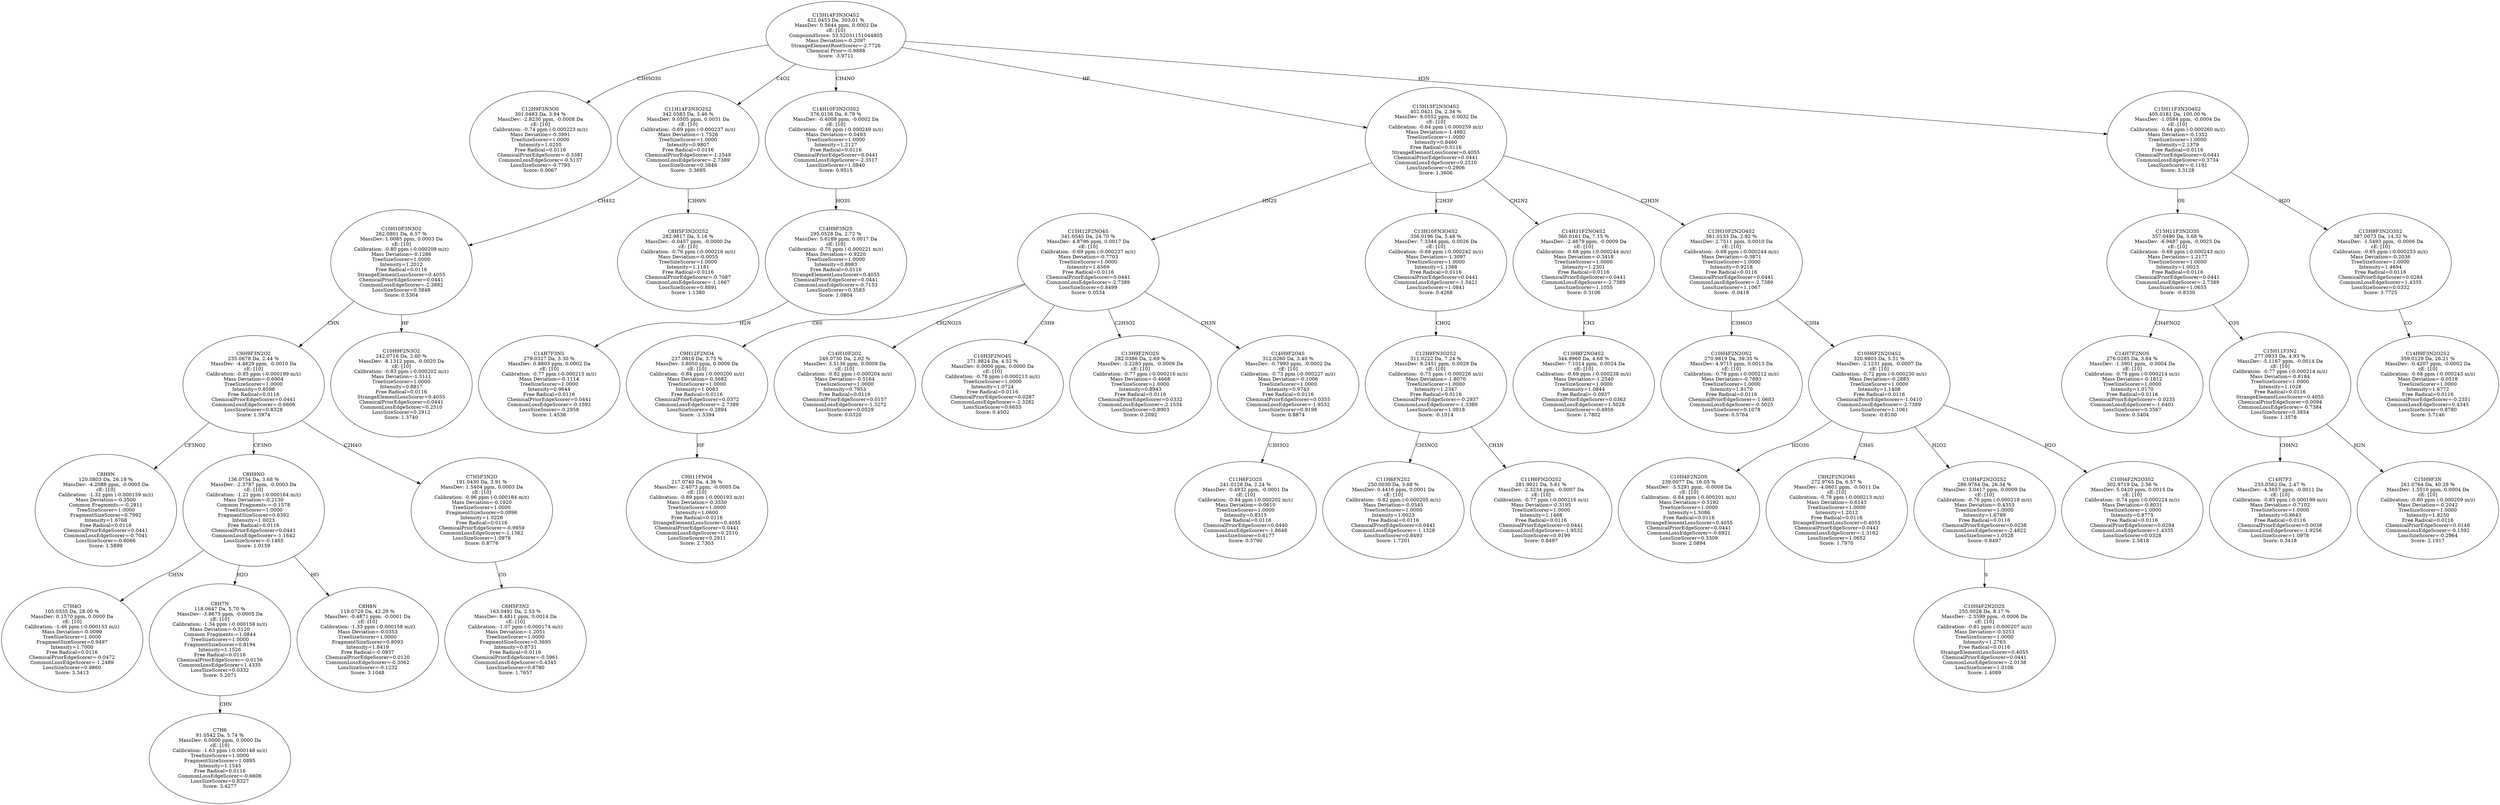 strict digraph {
v1 [label="C12H9F3N3OS\n301.0483 Da, 3.94 %\nMassDev: -2.8230 ppm, -0.0008 Da\ncE: [10]\nCalibration: -0.74 ppm (-0.000223 m/z)\nMass Deviation=-0.3991\nTreeSizeScorer=1.0000\nIntensity=1.0255\nFree Radical=0.0116\nChemicalPriorEdgeScorer=-0.3381\nCommonLossEdgeScorer=-0.5137\nLossSizeScorer=-0.7795\nScore: 0.0067"];
v2 [label="C8H9N\n120.0803 Da, 26.18 %\nMassDev: -4.2088 ppm, -0.0005 Da\ncE: [10]\nCalibration: -1.32 ppm (-0.000159 m/z)\nMass Deviation=-0.3500\nCommon Fragments:=-0.2811\nTreeSizeScorer=1.0000\nFragmentSizeScorer=0.7992\nIntensity=1.6768\nFree Radical=0.0116\nChemicalPriorEdgeScorer=0.0441\nCommonLossEdgeScorer=-0.7041\nLossSizeScorer=-0.6066\nScore: 1.5899"];
v3 [label="C7H4O\n105.0335 Da, 28.00 %\nMassDev: 0.1570 ppm, 0.0000 Da\ncE: [10]\nCalibration: -1.46 ppm (-0.000153 m/z)\nMass Deviation=-0.0099\nTreeSizeScorer=1.0000\nFragmentSizeScorer=0.9497\nIntensity=1.7000\nFree Radical=0.0116\nChemicalPriorEdgeScorer=-0.0472\nCommonLossEdgeScorer=-1.2489\nLossSizeScorer=0.9860\nScore: 3.3413"];
v4 [label="C7H6\n91.0542 Da, 5.74 %\nMassDev: 0.0000 ppm, 0.0000 Da\ncE: [10]\nCalibration: -1.63 ppm (-0.000148 m/z)\nTreeSizeScorer=1.0000\nFragmentSizeScorer=1.0895\nIntensity=1.1545\nFree Radical=0.0116\nCommonLossEdgeScorer=-0.6606\nLossSizeScorer=0.8327\nScore: 3.4277"];
v5 [label="C8H7N\n118.0647 Da, 5.70 %\nMassDev: -3.8675 ppm, -0.0005 Da\ncE: [10]\nCalibration: -1.34 ppm (-0.000158 m/z)\nMass Deviation=-0.3120\nCommon Fragments:=1.0844\nTreeSizeScorer=1.0000\nFragmentSizeScorer=0.8194\nIntensity=1.1526\nFree Radical=0.0116\nChemicalPriorEdgeScorer=-0.0156\nCommonLossEdgeScorer=1.4335\nLossSizeScorer=0.0332\nScore: 5.2071"];
v6 [label="C8H8N\n119.0729 Da, 42.29 %\nMassDev: -0.4871 ppm, -0.0001 Da\ncE: [10]\nCalibration: -1.33 ppm (-0.000158 m/z)\nMass Deviation=-0.0353\nTreeSizeScorer=1.0000\nFragmentSizeScorer=0.8093\nIntensity=1.8419\nFree Radical=-0.0937\nChemicalPriorEdgeScorer=0.0120\nCommonLossEdgeScorer=-0.3062\nLossSizeScorer=-0.1232\nScore: 3.1048"];
v7 [label="C8H9NO\n136.0754 Da, 3.68 %\nMassDev: -2.3787 ppm, -0.0003 Da\ncE: [10]\nCalibration: -1.21 ppm (-0.000164 m/z)\nMass Deviation=-0.2130\nCommon Fragments:=-0.1578\nTreeSizeScorer=1.0000\nFragmentSizeScorer=0.6392\nIntensity=1.0023\nFree Radical=0.0116\nChemicalPriorEdgeScorer=0.0441\nCommonLossEdgeScorer=-1.1642\nLossSizeScorer=-0.1465\nScore: 1.0159"];
v8 [label="C6H5F3N2\n163.0491 Da, 2.53 %\nMassDev: 8.4811 ppm, 0.0014 Da\ncE: [10]\nCalibration: -1.07 ppm (-0.000174 m/z)\nMass Deviation=-1.2051\nTreeSizeScorer=1.0000\nFragmentSizeScorer=0.3695\nIntensity=0.8731\nFree Radical=0.0116\nChemicalPriorEdgeScorer=-0.5961\nCommonLossEdgeScorer=0.4345\nLossSizeScorer=0.8780\nScore: 1.7657"];
v9 [label="C7H5F3N2O\n191.0430 Da, 3.91 %\nMassDev: 1.5404 ppm, 0.0003 Da\ncE: [10]\nCalibration: -0.96 ppm (-0.000184 m/z)\nMass Deviation=-0.1920\nTreeSizeScorer=1.0000\nFragmentSizeScorer=0.0896\nIntensity=1.0226\nFree Radical=0.0116\nChemicalPriorEdgeScorer=-0.9959\nCommonLossEdgeScorer=-1.1562\nLossSizeScorer=1.0978\nScore: 0.8776"];
v10 [label="C9H9F3N2O2\n235.0678 Da, 2.44 %\nMassDev: -4.4629 ppm, -0.0010 Da\ncE: [10]\nCalibration: -0.85 ppm (-0.000199 m/z)\nMass Deviation=-0.6904\nTreeSizeScorer=1.0000\nIntensity=0.8598\nFree Radical=0.0116\nChemicalPriorEdgeScorer=0.0441\nCommonLossEdgeScorer=-0.6606\nLossSizeScorer=0.8328\nScore: 1.3974"];
v11 [label="C10H9F2N3O2\n242.0716 Da, 2.60 %\nMassDev: -8.1312 ppm, -0.0020 Da\ncE: [10]\nCalibration: -0.83 ppm (-0.000202 m/z)\nMass Deviation=-1.5111\nTreeSizeScorer=1.0000\nIntensity=0.8817\nFree Radical=0.0116\nStrangeElementLossScorer=0.4055\nChemicalPriorEdgeScorer=0.0441\nCommonLossEdgeScorer=0.2510\nLossSizeScorer=0.2912\nScore: 1.3740"];
v12 [label="C10H10F3N3O2\n262.0801 Da, 6.57 %\nMassDev: 1.0085 ppm, 0.0003 Da\ncE: [10]\nCalibration: -0.80 ppm (-0.000209 m/z)\nMass Deviation=-0.1286\nTreeSizeScorer=1.0000\nIntensity=1.2012\nFree Radical=0.0116\nStrangeElementLossScorer=0.4055\nChemicalPriorEdgeScorer=0.0441\nCommonLossEdgeScorer=-2.3882\nLossSizeScorer=0.3848\nScore: 0.5304"];
v13 [label="C8H5F3N2O2S2\n282.9817 Da, 5.16 %\nMassDev: -0.0457 ppm, -0.0000 Da\ncE: [10]\nCalibration: -0.76 ppm (-0.000216 m/z)\nMass Deviation=-0.0055\nTreeSizeScorer=1.0000\nIntensity=1.1181\nFree Radical=0.0116\nChemicalPriorEdgeScorer=-0.7087\nCommonLossEdgeScorer=-1.1667\nLossSizeScorer=0.8891\nScore: 1.1380"];
v14 [label="C11H14F3N3O2S2\n342.0583 Da, 3.46 %\nMassDev: 9.0505 ppm, 0.0031 Da\ncE: [10]\nCalibration: -0.69 ppm (-0.000237 m/z)\nMass Deviation=-1.7526\nTreeSizeScorer=1.0000\nIntensity=0.9807\nFree Radical=0.0116\nChemicalPriorEdgeScorer=-1.2549\nCommonLossEdgeScorer=-2.7389\nLossSizeScorer=0.3846\nScore: -3.3695"];
v15 [label="C14H7F3NS\n279.0327 Da, 3.30 %\nMassDev: 0.8803 ppm, 0.0002 Da\ncE: [10]\nCalibration: -0.77 ppm (-0.000215 m/z)\nMass Deviation=-0.1114\nTreeSizeScorer=1.0000\nIntensity=0.9644\nFree Radical=0.0116\nChemicalPriorEdgeScorer=0.0441\nCommonLossEdgeScorer=-0.1592\nLossSizeScorer=-0.2958\nScore: 1.4538"];
v16 [label="C14H9F3N2S\n295.0528 Da, 2.72 %\nMassDev: 5.6189 ppm, 0.0017 Da\ncE: [10]\nCalibration: -0.75 ppm (-0.000221 m/z)\nMass Deviation=-0.9220\nTreeSizeScorer=1.0000\nIntensity=0.8983\nFree Radical=0.0116\nStrangeElementLossScorer=0.4055\nChemicalPriorEdgeScorer=0.0441\nCommonLossEdgeScorer=-0.7153\nLossSizeScorer=0.3583\nScore: 1.0804"];
v17 [label="C14H10F3N2O3S2\n376.0156 Da, 6.79 %\nMassDev: -0.4008 ppm, -0.0002 Da\ncE: [10]\nCalibration: -0.66 ppm (-0.000249 m/z)\nMass Deviation=-0.0493\nTreeSizeScorer=1.0000\nIntensity=1.2127\nFree Radical=0.0116\nChemicalPriorEdgeScorer=0.0441\nCommonLossEdgeScorer=-2.3517\nLossSizeScorer=1.0840\nScore: 0.9515"];
v18 [label="C9H11FNO4\n217.0740 Da, 4.36 %\nMassDev: -2.4073 ppm, -0.0005 Da\ncE: [10]\nCalibration: -0.89 ppm (-0.000193 m/z)\nMass Deviation=-0.3330\nTreeSizeScorer=1.0000\nIntensity=1.0600\nFree Radical=0.0116\nStrangeElementLossScorer=0.4055\nChemicalPriorEdgeScorer=0.0441\nCommonLossEdgeScorer=0.2510\nLossSizeScorer=0.2911\nScore: 2.7303"];
v19 [label="C9H12F2NO4\n237.0816 Da, 3.75 %\nMassDev: 3.8050 ppm, 0.0009 Da\ncE: [10]\nCalibration: -0.84 ppm (-0.000200 m/z)\nMass Deviation=-0.5682\nTreeSizeScorer=1.0000\nIntensity=1.0083\nFree Radical=0.0116\nChemicalPriorEdgeScorer=0.0372\nCommonLossEdgeScorer=-2.7389\nLossSizeScorer=-0.2894\nScore: -1.5394"];
v20 [label="C14H10F2O2\n249.0730 Da, 2.02 %\nMassDev: 3.5136 ppm, 0.0009 Da\ncE: [10]\nCalibration: -0.82 ppm (-0.000204 m/z)\nMass Deviation=-0.5164\nTreeSizeScorer=1.0000\nIntensity=0.7953\nFree Radical=0.0116\nChemicalPriorEdgeScorer=0.0157\nCommonLossEdgeScorer=-1.3272\nLossSizeScorer=0.0529\nScore: 0.0320"];
v21 [label="C10H3F2NO4S\n271.9824 Da, 4.52 %\nMassDev: 0.0000 ppm, 0.0000 Da\ncE: [10]\nCalibration: -0.78 ppm (-0.000213 m/z)\nTreeSizeScorer=1.0000\nIntensity=1.0724\nFree Radical=0.0116\nChemicalPriorEdgeScorer=0.0287\nCommonLossEdgeScorer=-2.3282\nLossSizeScorer=0.6655\nScore: 0.4502"];
v22 [label="C13H9F2NO2S\n282.0386 Da, 2.69 %\nMassDev: -3.2283 ppm, -0.0009 Da\ncE: [10]\nCalibration: -0.77 ppm (-0.000216 m/z)\nMass Deviation=-0.4668\nTreeSizeScorer=1.0000\nIntensity=0.8943\nFree Radical=0.0116\nChemicalPriorEdgeScorer=0.0332\nCommonLossEdgeScorer=-2.1534\nLossSizeScorer=0.8903\nScore: 0.2092"];
v23 [label="C11H6F2O2S\n241.0128 Da, 2.24 %\nMassDev: -0.4932 ppm, -0.0001 Da\ncE: [10]\nCalibration: -0.84 ppm (-0.000202 m/z)\nMass Deviation=-0.0610\nTreeSizeScorer=1.0000\nIntensity=0.8315\nFree Radical=0.0116\nChemicalPriorEdgeScorer=0.0440\nCommonLossEdgeScorer=-1.8648\nLossSizeScorer=0.6177\nScore: 0.5790"];
v24 [label="C14H9F2O4S\n312.0260 Da, 3.40 %\nMassDev: -0.7993 ppm, -0.0002 Da\ncE: [10]\nCalibration: -0.73 ppm (-0.000227 m/z)\nMass Deviation=-0.1006\nTreeSizeScorer=1.0000\nIntensity=0.9743\nFree Radical=0.0116\nChemicalPriorEdgeScorer=0.0355\nCommonLossEdgeScorer=-1.9532\nLossSizeScorer=0.9198\nScore: 0.8874"];
v25 [label="C15H12F2NO4S\n341.0545 Da, 24.70 %\nMassDev: 4.8796 ppm, 0.0017 Da\ncE: [10]\nCalibration: -0.69 ppm (-0.000237 m/z)\nMass Deviation=-0.7703\nTreeSizeScorer=1.0000\nIntensity=1.6569\nFree Radical=0.0116\nChemicalPriorEdgeScorer=0.0441\nCommonLossEdgeScorer=-2.7389\nLossSizeScorer=0.8499\nScore: 0.0534"];
v26 [label="C11H6FN2S2\n250.0030 Da, 3.68 %\nMassDev: 0.4416 ppm, 0.0001 Da\ncE: [10]\nCalibration: -0.82 ppm (-0.000205 m/z)\nMass Deviation=-0.0545\nTreeSizeScorer=1.0000\nIntensity=1.0023\nFree Radical=0.0116\nChemicalPriorEdgeScorer=0.0441\nCommonLossEdgeScorer=-1.1328\nLossSizeScorer=0.8493\nScore: 1.7201"];
v27 [label="C11H6FN2O2S2\n281.9921 Da, 5.61 %\nMassDev: -2.3234 ppm, -0.0007 Da\ncE: [10]\nCalibration: -0.77 ppm (-0.000216 m/z)\nMass Deviation=-0.3195\nTreeSizeScorer=1.0000\nIntensity=1.1468\nFree Radical=0.0116\nChemicalPriorEdgeScorer=0.0441\nCommonLossEdgeScorer=-1.9532\nLossSizeScorer=0.9199\nScore: 0.8497"];
v28 [label="C12H9FN3O2S2\n311.0222 Da, 7.24 %\nMassDev: 9.2451 ppm, 0.0029 Da\ncE: [10]\nCalibration: -0.73 ppm (-0.000226 m/z)\nMass Deviation=-1.8070\nTreeSizeScorer=1.0000\nIntensity=1.2347\nFree Radical=0.0116\nChemicalPriorEdgeScorer=-0.2937\nCommonLossEdgeScorer=-1.3389\nLossSizeScorer=1.0918\nScore: -0.1014"];
v29 [label="C13H10FN3O4S2\n356.0196 Da, 5.48 %\nMassDev: 7.3344 ppm, 0.0026 Da\ncE: [10]\nCalibration: -0.68 ppm (-0.000242 m/z)\nMass Deviation=-1.3097\nTreeSizeScorer=1.0000\nIntensity=1.1388\nFree Radical=0.0116\nChemicalPriorEdgeScorer=0.0441\nCommonLossEdgeScorer=-1.5421\nLossSizeScorer=1.0841\nScore: 0.4268"];
v30 [label="C13H8F2NO4S2\n344.9960 Da, 4.68 %\nMassDev: 7.1014 ppm, 0.0024 Da\ncE: [10]\nCalibration: -0.69 ppm (-0.000238 m/z)\nMass Deviation=-1.2540\nTreeSizeScorer=1.0000\nIntensity=1.0844\nFree Radical=-0.0937\nChemicalPriorEdgeScorer=0.0363\nCommonLossEdgeScorer=1.5028\nLossSizeScorer=-0.4956\nScore: 1.7802"];
v31 [label="C14H11F2NO4S2\n360.0161 Da, 7.15 %\nMassDev: -2.4679 ppm, -0.0009 Da\ncE: [10]\nCalibration: -0.68 ppm (-0.000244 m/z)\nMass Deviation=-0.3418\nTreeSizeScorer=1.0000\nIntensity=1.2301\nFree Radical=0.0116\nChemicalPriorEdgeScorer=0.0441\nCommonLossEdgeScorer=-2.7389\nLossSizeScorer=1.1055\nScore: 0.3106"];
v32 [label="C10H4F2N2OS2\n270.9819 Da, 39.35 %\nMassDev: 4.9715 ppm, 0.0013 Da\ncE: [10]\nCalibration: -0.78 ppm (-0.000212 m/z)\nMass Deviation=-0.7893\nTreeSizeScorer=1.0000\nIntensity=1.8170\nFree Radical=0.0116\nChemicalPriorEdgeScorer=-1.0683\nCommonLossEdgeScorer=-0.5025\nLossSizeScorer=0.1078\nScore: 0.5764"];
v33 [label="C10H4F2N2OS\n239.0077 Da, 16.05 %\nMassDev: -3.5291 ppm, -0.0008 Da\ncE: [10]\nCalibration: -0.84 ppm (-0.000201 m/z)\nMass Deviation=-0.5192\nTreeSizeScorer=1.0000\nIntensity=1.5086\nFree Radical=0.0116\nStrangeElementLossScorer=0.4055\nChemicalPriorEdgeScorer=0.0441\nCommonLossEdgeScorer=-0.6921\nLossSizeScorer=0.3309\nScore: 2.0894"];
v34 [label="C9H2F2N2O4S\n272.9765 Da, 6.57 %\nMassDev: -4.0601 ppm, -0.0011 Da\ncE: [10]\nCalibration: -0.78 ppm (-0.000213 m/z)\nMass Deviation=-0.6143\nTreeSizeScorer=1.0000\nIntensity=1.2012\nFree Radical=0.0116\nStrangeElementLossScorer=0.4055\nChemicalPriorEdgeScorer=0.0441\nCommonLossEdgeScorer=-1.3162\nLossSizeScorer=1.0652\nScore: 1.7970"];
v35 [label="C10H4F2N2O2S\n255.0028 Da, 8.17 %\nMassDev: -2.3599 ppm, -0.0006 Da\ncE: [10]\nCalibration: -0.81 ppm (-0.000207 m/z)\nMass Deviation=-0.3253\nTreeSizeScorer=1.0000\nIntensity=1.2763\nFree Radical=0.0116\nStrangeElementLossScorer=0.4055\nChemicalPriorEdgeScorer=0.0441\nCommonLossEdgeScorer=-2.0138\nLossSizeScorer=1.0106\nScore: 1.4089"];
v36 [label="C10H4F2N2O2S2\n286.9764 Da, 26.34 %\nMassDev: 3.0417 ppm, 0.0009 Da\ncE: [10]\nCalibration: -0.76 ppm (-0.000218 m/z)\nMass Deviation=-0.4353\nTreeSizeScorer=1.0000\nIntensity=1.6789\nFree Radical=0.0116\nChemicalPriorEdgeScorer=0.0238\nCommonLossEdgeScorer=-2.4822\nLossSizeScorer=1.0528\nScore: 0.8497"];
v37 [label="C10H4F2N2O3S2\n302.9719 Da, 2.56 %\nMassDev: 5.0420 ppm, 0.0015 Da\ncE: [10]\nCalibration: -0.74 ppm (-0.000224 m/z)\nMass Deviation=-0.8031\nTreeSizeScorer=1.0000\nIntensity=0.8775\nFree Radical=0.0116\nChemicalPriorEdgeScorer=0.0294\nCommonLossEdgeScorer=1.4335\nLossSizeScorer=0.0328\nScore: 2.5818"];
v38 [label="C10H6F2N2O4S2\n320.9803 Da, 5.51 %\nMassDev: -2.1231 ppm, -0.0007 Da\ncE: [10]\nCalibration: -0.72 ppm (-0.000230 m/z)\nMass Deviation=-0.2885\nTreeSizeScorer=1.0000\nIntensity=1.1408\nFree Radical=0.0116\nChemicalPriorEdgeScorer=-1.0410\nCommonLossEdgeScorer=-2.7389\nLossSizeScorer=1.1061\nScore: -0.8100"];
v39 [label="C13H10F2N2O4S2\n361.0133 Da, 2.92 %\nMassDev: 2.7511 ppm, 0.0010 Da\ncE: [10]\nCalibration: -0.68 ppm (-0.000244 m/z)\nMass Deviation=-0.3871\nTreeSizeScorer=1.0000\nIntensity=0.9218\nFree Radical=0.0116\nChemicalPriorEdgeScorer=0.0441\nCommonLossEdgeScorer=-2.7389\nLossSizeScorer=1.1067\nScore: -0.0418"];
v40 [label="C15H13F2N3O4S2\n402.0421 Da, 2.34 %\nMassDev: 8.0552 ppm, 0.0032 Da\ncE: [10]\nCalibration: -0.64 ppm (-0.000259 m/z)\nMass Deviation=-1.4882\nTreeSizeScorer=1.0000\nIntensity=0.8460\nFree Radical=0.0116\nStrangeElementLossScorer=0.4055\nChemicalPriorEdgeScorer=0.0441\nCommonLossEdgeScorer=0.2510\nLossSizeScorer=0.2906\nScore: 1.3606"];
v41 [label="C14H7F2NOS\n276.0285 Da, 3.84 %\nMassDev: -1.3901 ppm, -0.0004 Da\ncE: [10]\nCalibration: -0.78 ppm (-0.000214 m/z)\nMass Deviation=-0.1812\nTreeSizeScorer=1.0000\nIntensity=1.0170\nFree Radical=0.0116\nChemicalPriorEdgeScorer=-0.0235\nCommonLossEdgeScorer=-1.6401\nLossSizeScorer=0.3567\nScore: 0.5404"];
v42 [label="C14H7F3\n233.0562 Da, 2.47 %\nMassDev: -4.5657 ppm, -0.0011 Da\ncE: [10]\nCalibration: -0.85 ppm (-0.000199 m/z)\nMass Deviation=-0.7102\nTreeSizeScorer=1.0000\nIntensity=0.8643\nFree Radical=0.0116\nChemicalPriorEdgeScorer=0.0038\nCommonLossEdgeScorer=-1.9256\nLossSizeScorer=1.0978\nScore: 0.3418"];
v43 [label="C15H9F3N\n261.0764 Da, 40.28 %\nMassDev: 1.5510 ppm, 0.0004 Da\ncE: [10]\nCalibration: -0.80 ppm (-0.000209 m/z)\nMass Deviation=-0.2042\nTreeSizeScorer=1.0000\nIntensity=1.8250\nFree Radical=0.0116\nChemicalPriorEdgeScorer=0.0148\nCommonLossEdgeScorer=-0.1592\nLossSizeScorer=-0.2964\nScore: 2.1917"];
v44 [label="C15H11F3N2\n277.0933 Da, 4.93 %\nMassDev: -5.1167 ppm, -0.0014 Da\ncE: [10]\nCalibration: -0.77 ppm (-0.000214 m/z)\nMass Deviation=-0.8184\nTreeSizeScorer=1.0000\nIntensity=1.1028\nFree Radical=0.0116\nStrangeElementLossScorer=0.4055\nChemicalPriorEdgeScorer=0.0094\nCommonLossEdgeScorer=-0.7384\nLossSizeScorer=0.3854\nScore: 1.3578"];
v45 [label="C15H11F3N2O3S\n357.0490 Da, 3.68 %\nMassDev: -6.9487 ppm, -0.0025 Da\ncE: [10]\nCalibration: -0.68 ppm (-0.000243 m/z)\nMass Deviation=-1.2177\nTreeSizeScorer=1.0000\nIntensity=1.0023\nFree Radical=0.0116\nChemicalPriorEdgeScorer=0.0441\nCommonLossEdgeScorer=-2.7389\nLossSizeScorer=1.0655\nScore: -0.8330"];
v46 [label="C14H9F3N2O2S2\n359.0129 Da, 26.21 %\nMassDev: -0.4207 ppm, -0.0002 Da\ncE: [10]\nCalibration: -0.68 ppm (-0.000243 m/z)\nMass Deviation=-0.0518\nTreeSizeScorer=1.0000\nIntensity=1.6772\nFree Radical=0.0116\nChemicalPriorEdgeScorer=-0.2351\nCommonLossEdgeScorer=0.4345\nLossSizeScorer=0.8780\nScore: 3.7146"];
v47 [label="C15H9F3N2O3S2\n387.0073 Da, 14.32 %\nMassDev: -1.5493 ppm, -0.0006 Da\ncE: [10]\nCalibration: -0.65 ppm (-0.000253 m/z)\nMass Deviation=-0.2036\nTreeSizeScorer=1.0000\nIntensity=1.4694\nFree Radical=0.0116\nChemicalPriorEdgeScorer=0.0284\nCommonLossEdgeScorer=1.4335\nLossSizeScorer=0.0332\nScore: 3.7725"];
v48 [label="C15H11F3N2O4S2\n405.0181 Da, 100.00 %\nMassDev: -1.0584 ppm, -0.0004 Da\ncE: [10]\nCalibration: -0.64 ppm (-0.000260 m/z)\nMass Deviation=-0.1352\nTreeSizeScorer=1.0000\nIntensity=2.1379\nFree Radical=0.0116\nChemicalPriorEdgeScorer=0.0441\nCommonLossEdgeScorer=0.3734\nLossSizeScorer=-0.1191\nScore: 3.3128"];
v49 [label="C15H14F3N3O4S2\n422.0453 Da, 303.01 %\nMassDev: 0.5644 ppm, 0.0002 Da\ncE: [10]\nCompoundScore: 53.52031151044805\nMass Deviation=-0.2097\nStrangeElementRootScorer=-2.7726\nChemical Prior=-0.9888\nScore: -3.9711"];
v49 -> v1 [label="C3H5O3S"];
v10 -> v2 [label="CF3NO2"];
v7 -> v3 [label="CH5N"];
v5 -> v4 [label="CHN"];
v7 -> v5 [label="H2O"];
v7 -> v6 [label="HO"];
v10 -> v7 [label="CF3NO"];
v9 -> v8 [label="CO"];
v10 -> v9 [label="C2H4O"];
v12 -> v10 [label="CHN"];
v12 -> v11 [label="HF"];
v14 -> v12 [label="CH4S2"];
v14 -> v13 [label="C3H9N"];
v49 -> v14 [label="C4O2"];
v16 -> v15 [label="H2N"];
v17 -> v16 [label="HO3S"];
v49 -> v17 [label="CH4NO"];
v19 -> v18 [label="HF"];
v25 -> v19 [label="C6S"];
v25 -> v20 [label="CH2NO2S"];
v25 -> v21 [label="C5H9"];
v25 -> v22 [label="C2H3O2"];
v24 -> v23 [label="C3H3O2"];
v25 -> v24 [label="CH3N"];
v40 -> v25 [label="HN2S"];
v28 -> v26 [label="CH3NO2"];
v28 -> v27 [label="CH3N"];
v29 -> v28 [label="CHO2"];
v40 -> v29 [label="C2H3F"];
v31 -> v30 [label="CH3"];
v40 -> v31 [label="CH2N2"];
v39 -> v32 [label="C3H6O3"];
v38 -> v33 [label="H2O3S"];
v38 -> v34 [label="CH4S"];
v36 -> v35 [label="S"];
v38 -> v36 [label="H2O2"];
v38 -> v37 [label="H2O"];
v39 -> v38 [label="C3H4"];
v40 -> v39 [label="C2H3N"];
v49 -> v40 [label="HF"];
v45 -> v41 [label="CH4FNO2"];
v44 -> v42 [label="CH4N2"];
v44 -> v43 [label="H2N"];
v45 -> v44 [label="O3S"];
v48 -> v45 [label="OS"];
v47 -> v46 [label="CO"];
v48 -> v47 [label="H2O"];
v49 -> v48 [label="H3N"];
}